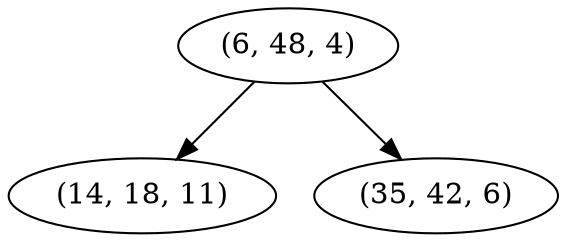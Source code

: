 digraph tree {
    "(6, 48, 4)";
    "(14, 18, 11)";
    "(35, 42, 6)";
    "(6, 48, 4)" -> "(14, 18, 11)";
    "(6, 48, 4)" -> "(35, 42, 6)";
}
